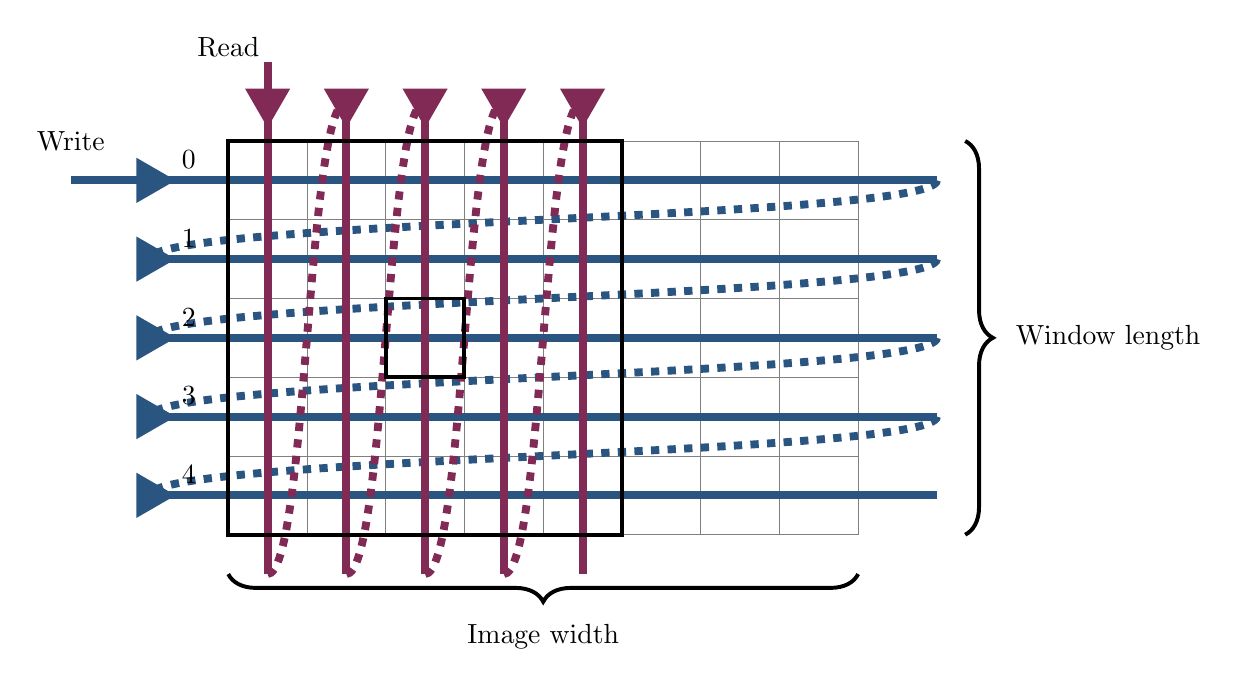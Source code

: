 % \tikzsetnextfilename{system-overview}
\begin{tikzpicture}[
    rounded corners=0mm,
    triangle/.style = {fill=blue!20, regular polygon, regular polygon sides=3 },
    node rotated/.style = {rotate=180},
    border rotated/.style = {shape border rotate=180}
]
    %coordinates
    \coordinate (orig)      at (0,0);

    \begin{pgfonlayer}{main}
        
        % Write arrows
        % \draw[draw=blue,line width=1.5mm] (8,4.5) .. controls (8,4) and (-1,4) .. (-1,3.5);
        % \path[draw=blue,line width=1.5mm] ($(-1,3.5)$) -- ($(8,3.5)$) node[anchor=east] {};

        % Write path
        \path[draw={rgb:red,1;green,2;blue,3},line width=1.0mm] ($(-2,4.5)$)  -- ($(9,4.5)$);
        \path[draw={rgb:red,1;green,2;blue,3},line width=1.0mm]  (-1,3.5) -- ($(9,3.5)$) ;
        \path[draw={rgb:red,1;green,2;blue,3},line width=1.0mm]  (-1,2.5) -- ($(9,2.5)$) ;
        \path[draw={rgb:red,1;green,2;blue,3},line width=1.0mm]  (-1,1.5) -- ($(9,1.5)$) ;
        \path[draw={rgb:red,1;green,2;blue,3},line width=1.0mm]  (-1,0.5) -- ($(9,0.5)$);
        \path[draw={rgb:red,1;green,2;blue,3},line width=1.0mm,dashed] ($(9,4.5)$)  .. controls (9,4) and (-1,4) .. (-1,3.5);
        \path[draw={rgb:red,1;green,2;blue,3},line width=1.0mm,dashed] ($(9,3.5)$)  .. controls (9,3) and (-1,3) .. (-1,2.5);
        \path[draw={rgb:red,1;green,2;blue,3},line width=1.0mm,dashed] ($(9,2.5)$)  .. controls (9,2) and (-1,2) .. (-1,1.5);
        \path[draw={rgb:red,1;green,2;blue,3},line width=1.0mm,dashed] ($(9,1.5)$)  .. controls (9,1) and (-1,1) .. (-1,0.5);
        % Write triangles
        \node[triangle,shape border rotate=270, fill={rgb:red,1;green,2;blue,3},minimum size=0.1cm] at (-1,0.5) {};
        \node[triangle,shape border rotate=270, fill={rgb:red,1;green,2;blue,3},minimum size=0.1cm] at (-1,1.5) {};
        \node[triangle,shape border rotate=270, fill={rgb:red,1;green,2;blue,3},minimum size=0.1cm] at (-1,2.5) {};
        \node[triangle,shape border rotate=270, fill={rgb:red,1;green,2;blue,3},minimum size=0.1cm] at (-1,3.5) {};
        \node[triangle,shape border rotate=270, fill={rgb:red,1;green,2;blue,3},minimum size=0.1cm] at (-1,4.5) {};
        
        % Read path
        \path[draw={rgb:red,3;green,1;blue,2},line width=1.0mm]  (0.5,6)  -- (0.5,-0.5);
        \path[draw={rgb:red,3;green,1;blue,2},line width=1.0mm]  (1.5,5.5)  -- (1.5,-0.5);
        \path[draw={rgb:red,3;green,1;blue,2},line width=1.0mm]  (2.5,5.5)  -- (2.5,-0.5);
        \path[draw={rgb:red,3;green,1;blue,2},line width=1.0mm]  (3.5,5.5)  -- (3.5,-0.5);
        \path[draw={rgb:red,3;green,1;blue,2},line width=1.0mm]  (4.5,5.5)  -- (4.5,-0.5);

        \path[draw={rgb:red,3;green,1;blue,2},line width=1.0mm,dashed] (0.5,-0.5)  .. controls (1,-0.5) and (1,5.5) .. (1.5,5.5);
        \path[draw={rgb:red,3;green,1;blue,2},line width=1.0mm,dashed] (1.5,-0.5)  .. controls (2,-0.5) and (2,5.5) .. (2.5,5.5);
        \path[draw={rgb:red,3;green,1;blue,2},line width=1.0mm,dashed] (2.5,-0.5)  .. controls (3,-0.5) and (3,5.5) .. (3.5,5.5);
        \path[draw={rgb:red,3;green,1;blue,2},line width=1.0mm,dashed] (3.5,-0.5)  .. controls (4,-0.5) and (4,5.5) .. (4.5,5.5);
        % Read triangles
        \node[triangle, border rotated, fill={rgb:red,3;green,1;blue,2},minimum size=0.1cm] at (0.5,5.5) {};
        \node[triangle, border rotated, fill={rgb:red,3;green,1;blue,2},minimum size=0.1cm] at (1.5,5.5) {};
        \node[triangle, border rotated, fill={rgb:red,3;green,1;blue,2},minimum size=0.1cm] at (2.5,5.5) {};
        \node[triangle, border rotated, fill={rgb:red,3;green,1;blue,2},minimum size=0.1cm] at (3.5,5.5) {};
        \node[triangle, border rotated, fill={rgb:red,3;green,1;blue,2},minimum size=0.1cm] at (4.5,5.5) {};

        % Text
        \node[] (write) at (-2,5) {Write};
        \node[] (read) at (0,6.2) {Read};

        % Braces
        \draw [line width=0.5mm,decorate,decoration={brace,amplitude=10pt},xshift=-4pt,yshift=0pt] (9.5,5) -- (9.5,0) node [black,midway,xshift=0.5cm,anchor=west] {Window length};
        \draw [line width=0.5mm,decorate,decoration={brace,amplitude=10pt},xshift=-0pt,yshift=0pt] (8,-0.5) -- (0,-0.5) node [black,midway,yshift=-0.5cm,anchor=north] {Image width};
        
        % Center pixel
        \draw[black,line width=0.5mm] (2,2) rectangle (3,3);
        % Window size
        \draw[black,line width=0.5mm] (0,0) rectangle (5,5);
        % Axis
        \foreach \x in {0,1,2,3,4}
            \node[anchor=north] at ($(-0.5,5)-(0,\x)$)  {$\x$};

    \end{pgfonlayer}

    % Foreground
    \begin{pgfonlayer}{foreground}
        
    \end{pgfonlayer} 

    % Background
    \begin{pgfonlayer}{background}
        % Grid
        \draw[step=1cm,gray,very thin] (0,0) grid (8,5);
    \end{pgfonlayer} 

\end{tikzpicture}